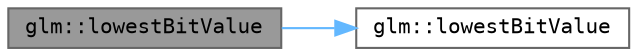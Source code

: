 digraph "glm::lowestBitValue"
{
 // LATEX_PDF_SIZE
  bgcolor="transparent";
  edge [fontname=Terminal,fontsize=10,labelfontname=Helvetica,labelfontsize=10];
  node [fontname=Terminal,fontsize=10,shape=box,height=0.2,width=0.4];
  rankdir="LR";
  Node1 [label="glm::lowestBitValue",height=0.2,width=0.4,color="gray40", fillcolor="grey60", style="filled", fontcolor="black",tooltip=" "];
  Node1 -> Node2 [color="steelblue1",style="solid"];
  Node2 [label="glm::lowestBitValue",height=0.2,width=0.4,color="grey40", fillcolor="white", style="filled",URL="$group__gtx__bit.html#ga2ff6568089f3a9b67f5c30918855fc6f",tooltip=" "];
}
